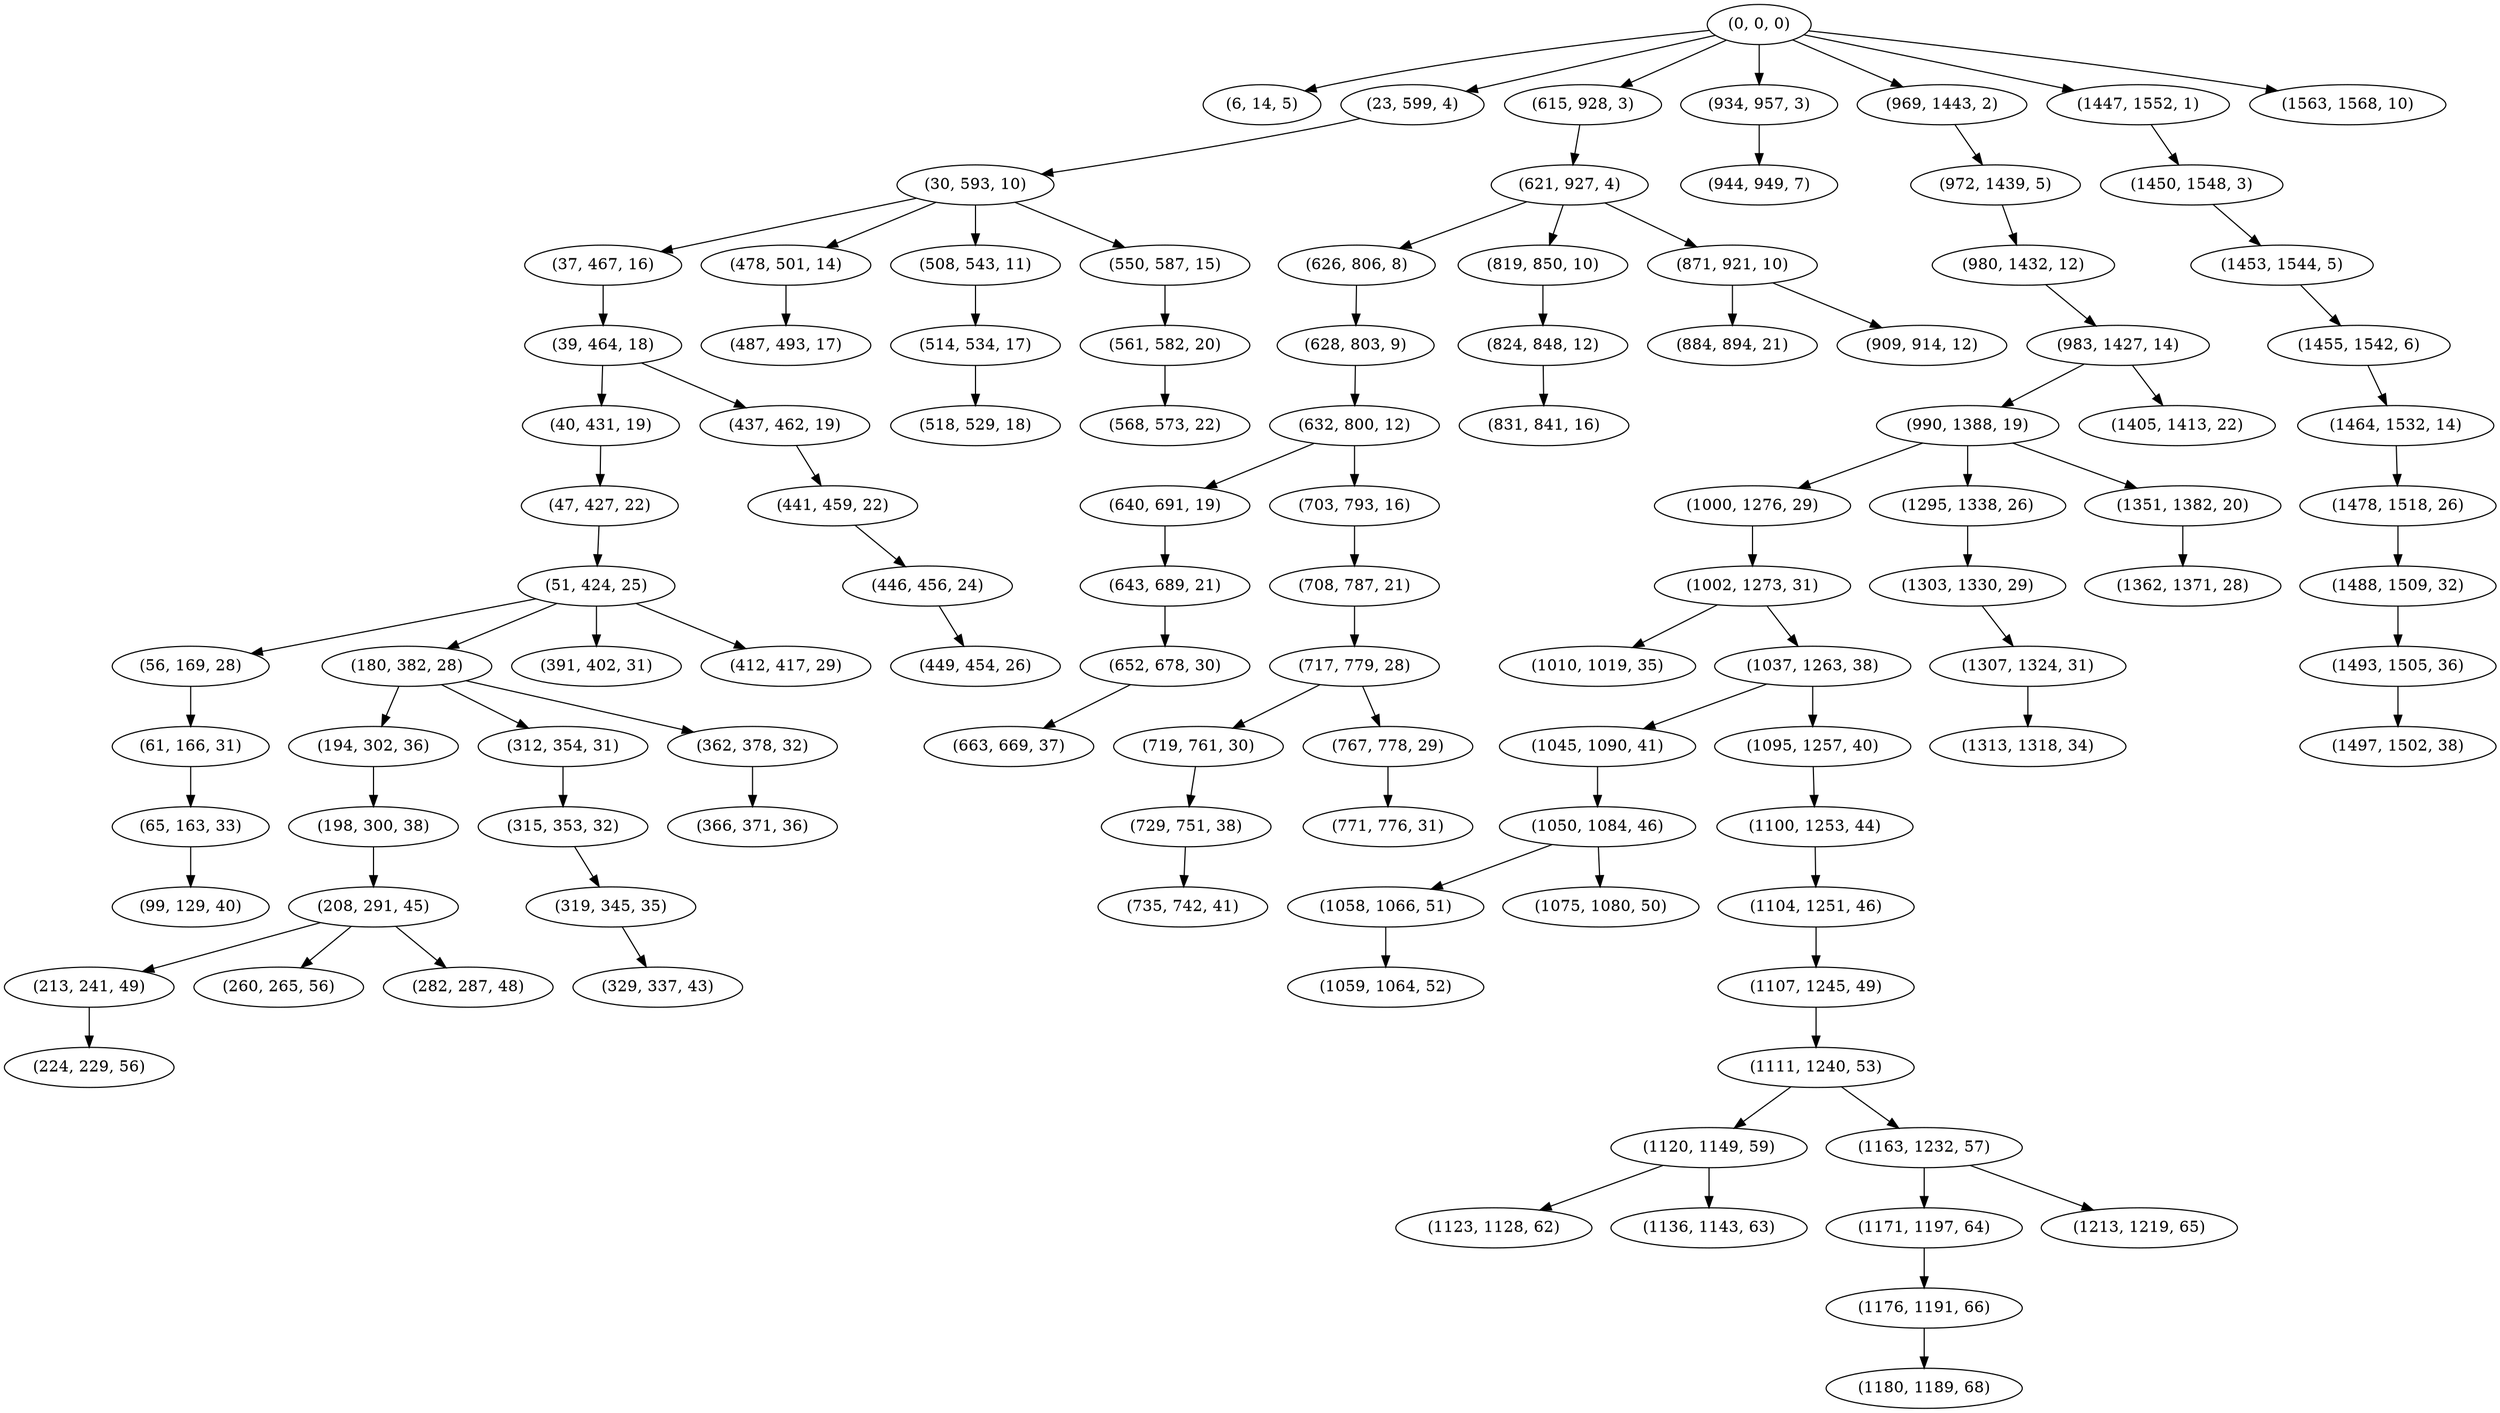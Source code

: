digraph tree {
    "(0, 0, 0)";
    "(6, 14, 5)";
    "(23, 599, 4)";
    "(30, 593, 10)";
    "(37, 467, 16)";
    "(39, 464, 18)";
    "(40, 431, 19)";
    "(47, 427, 22)";
    "(51, 424, 25)";
    "(56, 169, 28)";
    "(61, 166, 31)";
    "(65, 163, 33)";
    "(99, 129, 40)";
    "(180, 382, 28)";
    "(194, 302, 36)";
    "(198, 300, 38)";
    "(208, 291, 45)";
    "(213, 241, 49)";
    "(224, 229, 56)";
    "(260, 265, 56)";
    "(282, 287, 48)";
    "(312, 354, 31)";
    "(315, 353, 32)";
    "(319, 345, 35)";
    "(329, 337, 43)";
    "(362, 378, 32)";
    "(366, 371, 36)";
    "(391, 402, 31)";
    "(412, 417, 29)";
    "(437, 462, 19)";
    "(441, 459, 22)";
    "(446, 456, 24)";
    "(449, 454, 26)";
    "(478, 501, 14)";
    "(487, 493, 17)";
    "(508, 543, 11)";
    "(514, 534, 17)";
    "(518, 529, 18)";
    "(550, 587, 15)";
    "(561, 582, 20)";
    "(568, 573, 22)";
    "(615, 928, 3)";
    "(621, 927, 4)";
    "(626, 806, 8)";
    "(628, 803, 9)";
    "(632, 800, 12)";
    "(640, 691, 19)";
    "(643, 689, 21)";
    "(652, 678, 30)";
    "(663, 669, 37)";
    "(703, 793, 16)";
    "(708, 787, 21)";
    "(717, 779, 28)";
    "(719, 761, 30)";
    "(729, 751, 38)";
    "(735, 742, 41)";
    "(767, 778, 29)";
    "(771, 776, 31)";
    "(819, 850, 10)";
    "(824, 848, 12)";
    "(831, 841, 16)";
    "(871, 921, 10)";
    "(884, 894, 21)";
    "(909, 914, 12)";
    "(934, 957, 3)";
    "(944, 949, 7)";
    "(969, 1443, 2)";
    "(972, 1439, 5)";
    "(980, 1432, 12)";
    "(983, 1427, 14)";
    "(990, 1388, 19)";
    "(1000, 1276, 29)";
    "(1002, 1273, 31)";
    "(1010, 1019, 35)";
    "(1037, 1263, 38)";
    "(1045, 1090, 41)";
    "(1050, 1084, 46)";
    "(1058, 1066, 51)";
    "(1059, 1064, 52)";
    "(1075, 1080, 50)";
    "(1095, 1257, 40)";
    "(1100, 1253, 44)";
    "(1104, 1251, 46)";
    "(1107, 1245, 49)";
    "(1111, 1240, 53)";
    "(1120, 1149, 59)";
    "(1123, 1128, 62)";
    "(1136, 1143, 63)";
    "(1163, 1232, 57)";
    "(1171, 1197, 64)";
    "(1176, 1191, 66)";
    "(1180, 1189, 68)";
    "(1213, 1219, 65)";
    "(1295, 1338, 26)";
    "(1303, 1330, 29)";
    "(1307, 1324, 31)";
    "(1313, 1318, 34)";
    "(1351, 1382, 20)";
    "(1362, 1371, 28)";
    "(1405, 1413, 22)";
    "(1447, 1552, 1)";
    "(1450, 1548, 3)";
    "(1453, 1544, 5)";
    "(1455, 1542, 6)";
    "(1464, 1532, 14)";
    "(1478, 1518, 26)";
    "(1488, 1509, 32)";
    "(1493, 1505, 36)";
    "(1497, 1502, 38)";
    "(1563, 1568, 10)";
    "(0, 0, 0)" -> "(6, 14, 5)";
    "(0, 0, 0)" -> "(23, 599, 4)";
    "(0, 0, 0)" -> "(615, 928, 3)";
    "(0, 0, 0)" -> "(934, 957, 3)";
    "(0, 0, 0)" -> "(969, 1443, 2)";
    "(0, 0, 0)" -> "(1447, 1552, 1)";
    "(0, 0, 0)" -> "(1563, 1568, 10)";
    "(23, 599, 4)" -> "(30, 593, 10)";
    "(30, 593, 10)" -> "(37, 467, 16)";
    "(30, 593, 10)" -> "(478, 501, 14)";
    "(30, 593, 10)" -> "(508, 543, 11)";
    "(30, 593, 10)" -> "(550, 587, 15)";
    "(37, 467, 16)" -> "(39, 464, 18)";
    "(39, 464, 18)" -> "(40, 431, 19)";
    "(39, 464, 18)" -> "(437, 462, 19)";
    "(40, 431, 19)" -> "(47, 427, 22)";
    "(47, 427, 22)" -> "(51, 424, 25)";
    "(51, 424, 25)" -> "(56, 169, 28)";
    "(51, 424, 25)" -> "(180, 382, 28)";
    "(51, 424, 25)" -> "(391, 402, 31)";
    "(51, 424, 25)" -> "(412, 417, 29)";
    "(56, 169, 28)" -> "(61, 166, 31)";
    "(61, 166, 31)" -> "(65, 163, 33)";
    "(65, 163, 33)" -> "(99, 129, 40)";
    "(180, 382, 28)" -> "(194, 302, 36)";
    "(180, 382, 28)" -> "(312, 354, 31)";
    "(180, 382, 28)" -> "(362, 378, 32)";
    "(194, 302, 36)" -> "(198, 300, 38)";
    "(198, 300, 38)" -> "(208, 291, 45)";
    "(208, 291, 45)" -> "(213, 241, 49)";
    "(208, 291, 45)" -> "(260, 265, 56)";
    "(208, 291, 45)" -> "(282, 287, 48)";
    "(213, 241, 49)" -> "(224, 229, 56)";
    "(312, 354, 31)" -> "(315, 353, 32)";
    "(315, 353, 32)" -> "(319, 345, 35)";
    "(319, 345, 35)" -> "(329, 337, 43)";
    "(362, 378, 32)" -> "(366, 371, 36)";
    "(437, 462, 19)" -> "(441, 459, 22)";
    "(441, 459, 22)" -> "(446, 456, 24)";
    "(446, 456, 24)" -> "(449, 454, 26)";
    "(478, 501, 14)" -> "(487, 493, 17)";
    "(508, 543, 11)" -> "(514, 534, 17)";
    "(514, 534, 17)" -> "(518, 529, 18)";
    "(550, 587, 15)" -> "(561, 582, 20)";
    "(561, 582, 20)" -> "(568, 573, 22)";
    "(615, 928, 3)" -> "(621, 927, 4)";
    "(621, 927, 4)" -> "(626, 806, 8)";
    "(621, 927, 4)" -> "(819, 850, 10)";
    "(621, 927, 4)" -> "(871, 921, 10)";
    "(626, 806, 8)" -> "(628, 803, 9)";
    "(628, 803, 9)" -> "(632, 800, 12)";
    "(632, 800, 12)" -> "(640, 691, 19)";
    "(632, 800, 12)" -> "(703, 793, 16)";
    "(640, 691, 19)" -> "(643, 689, 21)";
    "(643, 689, 21)" -> "(652, 678, 30)";
    "(652, 678, 30)" -> "(663, 669, 37)";
    "(703, 793, 16)" -> "(708, 787, 21)";
    "(708, 787, 21)" -> "(717, 779, 28)";
    "(717, 779, 28)" -> "(719, 761, 30)";
    "(717, 779, 28)" -> "(767, 778, 29)";
    "(719, 761, 30)" -> "(729, 751, 38)";
    "(729, 751, 38)" -> "(735, 742, 41)";
    "(767, 778, 29)" -> "(771, 776, 31)";
    "(819, 850, 10)" -> "(824, 848, 12)";
    "(824, 848, 12)" -> "(831, 841, 16)";
    "(871, 921, 10)" -> "(884, 894, 21)";
    "(871, 921, 10)" -> "(909, 914, 12)";
    "(934, 957, 3)" -> "(944, 949, 7)";
    "(969, 1443, 2)" -> "(972, 1439, 5)";
    "(972, 1439, 5)" -> "(980, 1432, 12)";
    "(980, 1432, 12)" -> "(983, 1427, 14)";
    "(983, 1427, 14)" -> "(990, 1388, 19)";
    "(983, 1427, 14)" -> "(1405, 1413, 22)";
    "(990, 1388, 19)" -> "(1000, 1276, 29)";
    "(990, 1388, 19)" -> "(1295, 1338, 26)";
    "(990, 1388, 19)" -> "(1351, 1382, 20)";
    "(1000, 1276, 29)" -> "(1002, 1273, 31)";
    "(1002, 1273, 31)" -> "(1010, 1019, 35)";
    "(1002, 1273, 31)" -> "(1037, 1263, 38)";
    "(1037, 1263, 38)" -> "(1045, 1090, 41)";
    "(1037, 1263, 38)" -> "(1095, 1257, 40)";
    "(1045, 1090, 41)" -> "(1050, 1084, 46)";
    "(1050, 1084, 46)" -> "(1058, 1066, 51)";
    "(1050, 1084, 46)" -> "(1075, 1080, 50)";
    "(1058, 1066, 51)" -> "(1059, 1064, 52)";
    "(1095, 1257, 40)" -> "(1100, 1253, 44)";
    "(1100, 1253, 44)" -> "(1104, 1251, 46)";
    "(1104, 1251, 46)" -> "(1107, 1245, 49)";
    "(1107, 1245, 49)" -> "(1111, 1240, 53)";
    "(1111, 1240, 53)" -> "(1120, 1149, 59)";
    "(1111, 1240, 53)" -> "(1163, 1232, 57)";
    "(1120, 1149, 59)" -> "(1123, 1128, 62)";
    "(1120, 1149, 59)" -> "(1136, 1143, 63)";
    "(1163, 1232, 57)" -> "(1171, 1197, 64)";
    "(1163, 1232, 57)" -> "(1213, 1219, 65)";
    "(1171, 1197, 64)" -> "(1176, 1191, 66)";
    "(1176, 1191, 66)" -> "(1180, 1189, 68)";
    "(1295, 1338, 26)" -> "(1303, 1330, 29)";
    "(1303, 1330, 29)" -> "(1307, 1324, 31)";
    "(1307, 1324, 31)" -> "(1313, 1318, 34)";
    "(1351, 1382, 20)" -> "(1362, 1371, 28)";
    "(1447, 1552, 1)" -> "(1450, 1548, 3)";
    "(1450, 1548, 3)" -> "(1453, 1544, 5)";
    "(1453, 1544, 5)" -> "(1455, 1542, 6)";
    "(1455, 1542, 6)" -> "(1464, 1532, 14)";
    "(1464, 1532, 14)" -> "(1478, 1518, 26)";
    "(1478, 1518, 26)" -> "(1488, 1509, 32)";
    "(1488, 1509, 32)" -> "(1493, 1505, 36)";
    "(1493, 1505, 36)" -> "(1497, 1502, 38)";
}
